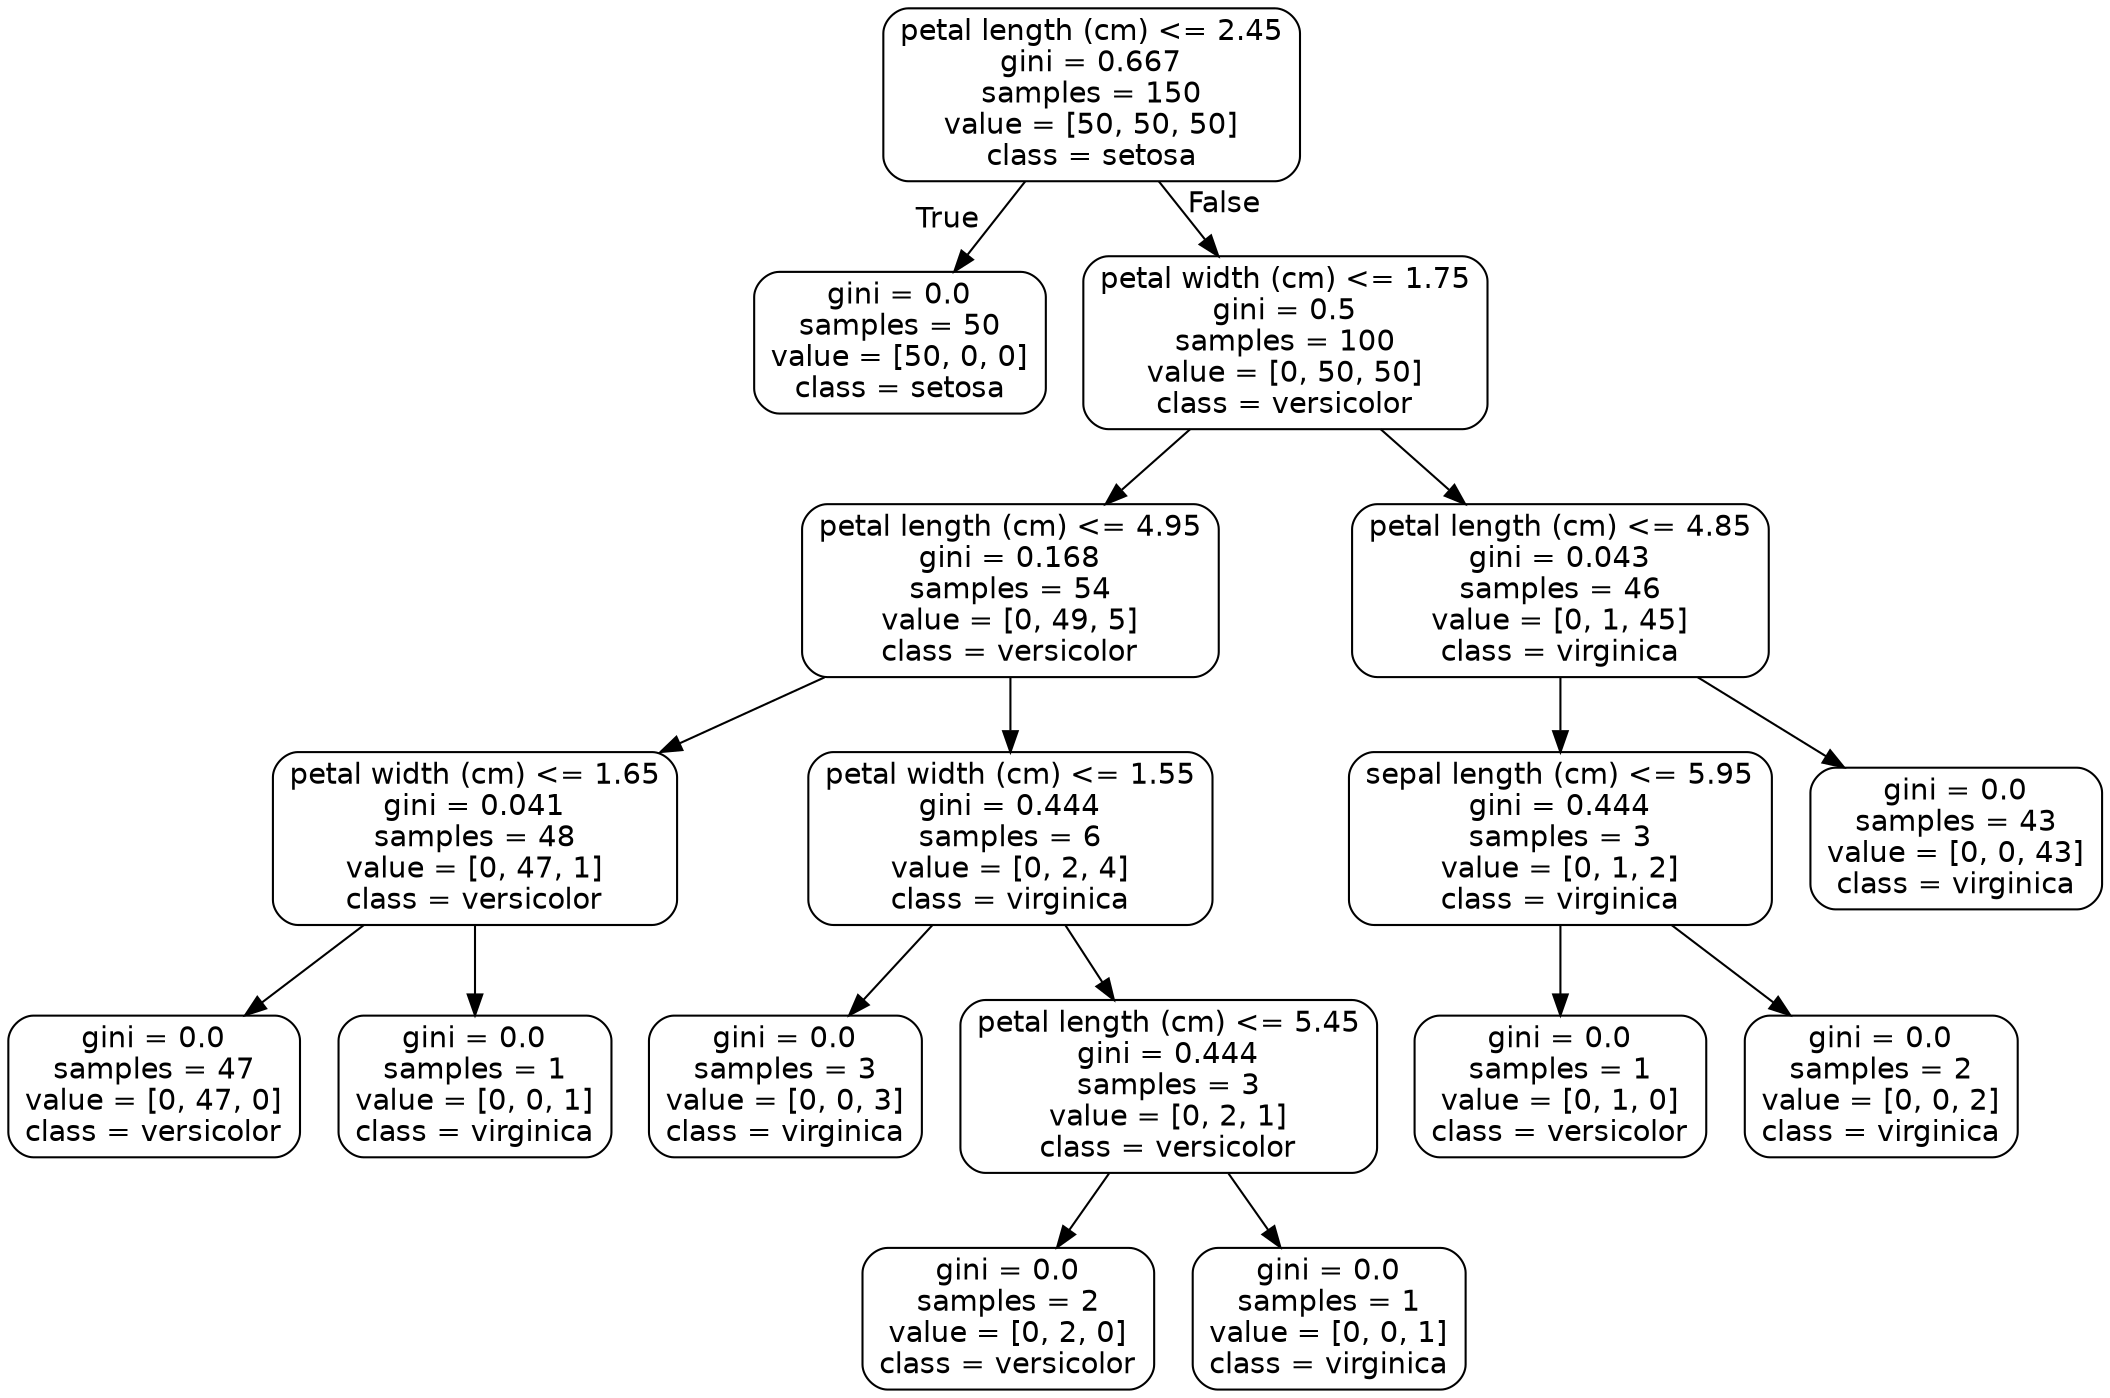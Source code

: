 digraph Tree {
node [shape=box, style="rounded", color="black", fontname=helvetica] ;
edge [fontname=helvetica] ;
0 [label="petal length (cm) <= 2.45\ngini = 0.667\nsamples = 150\nvalue = [50, 50, 50]\nclass = setosa"] ;
1 [label="gini = 0.0\nsamples = 50\nvalue = [50, 0, 0]\nclass = setosa"] ;
0 -> 1 [labeldistance=2.5, labelangle=45, headlabel="True"] ;
2 [label="petal width (cm) <= 1.75\ngini = 0.5\nsamples = 100\nvalue = [0, 50, 50]\nclass = versicolor"] ;
0 -> 2 [labeldistance=2.5, labelangle=-45, headlabel="False"] ;
3 [label="petal length (cm) <= 4.95\ngini = 0.168\nsamples = 54\nvalue = [0, 49, 5]\nclass = versicolor"] ;
2 -> 3 ;
4 [label="petal width (cm) <= 1.65\ngini = 0.041\nsamples = 48\nvalue = [0, 47, 1]\nclass = versicolor"] ;
3 -> 4 ;
5 [label="gini = 0.0\nsamples = 47\nvalue = [0, 47, 0]\nclass = versicolor"] ;
4 -> 5 ;
6 [label="gini = 0.0\nsamples = 1\nvalue = [0, 0, 1]\nclass = virginica"] ;
4 -> 6 ;
7 [label="petal width (cm) <= 1.55\ngini = 0.444\nsamples = 6\nvalue = [0, 2, 4]\nclass = virginica"] ;
3 -> 7 ;
8 [label="gini = 0.0\nsamples = 3\nvalue = [0, 0, 3]\nclass = virginica"] ;
7 -> 8 ;
9 [label="petal length (cm) <= 5.45\ngini = 0.444\nsamples = 3\nvalue = [0, 2, 1]\nclass = versicolor"] ;
7 -> 9 ;
10 [label="gini = 0.0\nsamples = 2\nvalue = [0, 2, 0]\nclass = versicolor"] ;
9 -> 10 ;
11 [label="gini = 0.0\nsamples = 1\nvalue = [0, 0, 1]\nclass = virginica"] ;
9 -> 11 ;
12 [label="petal length (cm) <= 4.85\ngini = 0.043\nsamples = 46\nvalue = [0, 1, 45]\nclass = virginica"] ;
2 -> 12 ;
13 [label="sepal length (cm) <= 5.95\ngini = 0.444\nsamples = 3\nvalue = [0, 1, 2]\nclass = virginica"] ;
12 -> 13 ;
14 [label="gini = 0.0\nsamples = 1\nvalue = [0, 1, 0]\nclass = versicolor"] ;
13 -> 14 ;
15 [label="gini = 0.0\nsamples = 2\nvalue = [0, 0, 2]\nclass = virginica"] ;
13 -> 15 ;
16 [label="gini = 0.0\nsamples = 43\nvalue = [0, 0, 43]\nclass = virginica"] ;
12 -> 16 ;
}